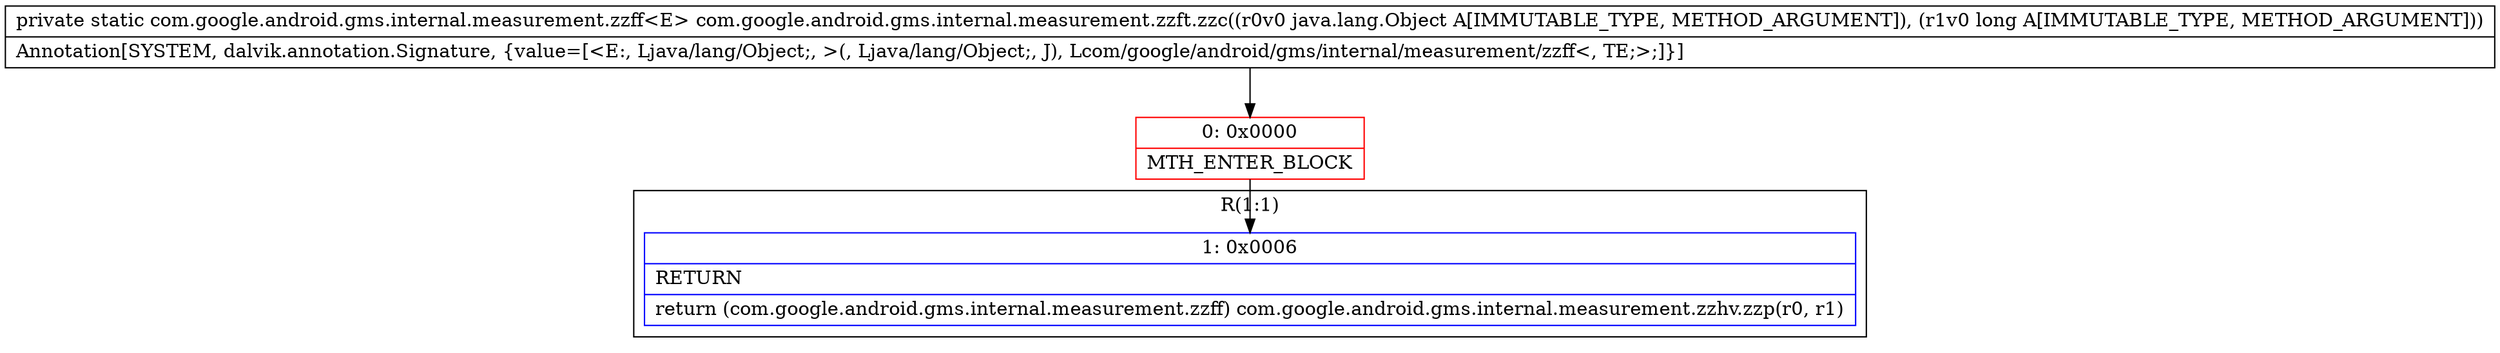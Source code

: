 digraph "CFG forcom.google.android.gms.internal.measurement.zzft.zzc(Ljava\/lang\/Object;J)Lcom\/google\/android\/gms\/internal\/measurement\/zzff;" {
subgraph cluster_Region_298379035 {
label = "R(1:1)";
node [shape=record,color=blue];
Node_1 [shape=record,label="{1\:\ 0x0006|RETURN\l|return (com.google.android.gms.internal.measurement.zzff) com.google.android.gms.internal.measurement.zzhv.zzp(r0, r1)\l}"];
}
Node_0 [shape=record,color=red,label="{0\:\ 0x0000|MTH_ENTER_BLOCK\l}"];
MethodNode[shape=record,label="{private static com.google.android.gms.internal.measurement.zzff\<E\> com.google.android.gms.internal.measurement.zzft.zzc((r0v0 java.lang.Object A[IMMUTABLE_TYPE, METHOD_ARGUMENT]), (r1v0 long A[IMMUTABLE_TYPE, METHOD_ARGUMENT]))  | Annotation[SYSTEM, dalvik.annotation.Signature, \{value=[\<E:, Ljava\/lang\/Object;, \>(, Ljava\/lang\/Object;, J), Lcom\/google\/android\/gms\/internal\/measurement\/zzff\<, TE;\>;]\}]\l}"];
MethodNode -> Node_0;
Node_0 -> Node_1;
}

